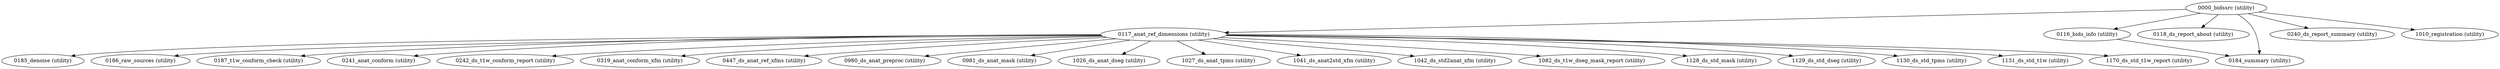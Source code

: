 strict digraph {
"0000_bidssrc (utility)";
"0116_bids_info (utility)";
"0117_anat_ref_dimensions (utility)";
"0118_ds_report_about (utility)";
"0184_summary (utility)";
"0240_ds_report_summary (utility)";
"1010_registration (utility)";
"0185_denoise (utility)";
"0186_raw_sources (utility)";
"0187_t1w_conform_check (utility)";
"0241_anat_conform (utility)";
"0242_ds_t1w_conform_report (utility)";
"0319_anat_conform_xfm (utility)";
"0447_ds_anat_ref_xfms (utility)";
"0980_ds_anat_preproc (utility)";
"0981_ds_anat_mask (utility)";
"1026_ds_anat_dseg (utility)";
"1027_ds_anat_tpms (utility)";
"1041_ds_anat2std_xfm (utility)";
"1042_ds_std2anat_xfm (utility)";
"1082_ds_t1w_dseg_mask_report (utility)";
"1128_ds_std_mask (utility)";
"1129_ds_std_dseg (utility)";
"1130_ds_std_tpms (utility)";
"1131_ds_std_t1w (utility)";
"1170_ds_std_t1w_report (utility)";
"0000_bidssrc (utility)" -> "0116_bids_info (utility)";
"0000_bidssrc (utility)" -> "0117_anat_ref_dimensions (utility)";
"0000_bidssrc (utility)" -> "0118_ds_report_about (utility)";
"0000_bidssrc (utility)" -> "0184_summary (utility)";
"0000_bidssrc (utility)" -> "0240_ds_report_summary (utility)";
"0000_bidssrc (utility)" -> "1010_registration (utility)";
"0116_bids_info (utility)" -> "0184_summary (utility)";
"0117_anat_ref_dimensions (utility)" -> "0185_denoise (utility)";
"0117_anat_ref_dimensions (utility)" -> "0186_raw_sources (utility)";
"0117_anat_ref_dimensions (utility)" -> "0187_t1w_conform_check (utility)";
"0117_anat_ref_dimensions (utility)" -> "0241_anat_conform (utility)";
"0117_anat_ref_dimensions (utility)" -> "0242_ds_t1w_conform_report (utility)";
"0117_anat_ref_dimensions (utility)" -> "0319_anat_conform_xfm (utility)";
"0117_anat_ref_dimensions (utility)" -> "0447_ds_anat_ref_xfms (utility)";
"0117_anat_ref_dimensions (utility)" -> "0980_ds_anat_preproc (utility)";
"0117_anat_ref_dimensions (utility)" -> "0981_ds_anat_mask (utility)";
"0117_anat_ref_dimensions (utility)" -> "1026_ds_anat_dseg (utility)";
"0117_anat_ref_dimensions (utility)" -> "1027_ds_anat_tpms (utility)";
"0117_anat_ref_dimensions (utility)" -> "1041_ds_anat2std_xfm (utility)";
"0117_anat_ref_dimensions (utility)" -> "1042_ds_std2anat_xfm (utility)";
"0117_anat_ref_dimensions (utility)" -> "1082_ds_t1w_dseg_mask_report (utility)";
"0117_anat_ref_dimensions (utility)" -> "1128_ds_std_mask (utility)";
"0117_anat_ref_dimensions (utility)" -> "1129_ds_std_dseg (utility)";
"0117_anat_ref_dimensions (utility)" -> "1130_ds_std_tpms (utility)";
"0117_anat_ref_dimensions (utility)" -> "1131_ds_std_t1w (utility)";
"0117_anat_ref_dimensions (utility)" -> "1170_ds_std_t1w_report (utility)";
}

